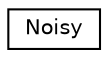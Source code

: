 digraph "Graphical Class Hierarchy"
{
  edge [fontname="Helvetica",fontsize="10",labelfontname="Helvetica",labelfontsize="10"];
  node [fontname="Helvetica",fontsize="10",shape=record];
  rankdir="LR";
  Node0 [label="Noisy",height=0.2,width=0.4,color="black", fillcolor="white", style="filled",URL="$struct_noisy.html"];
}
